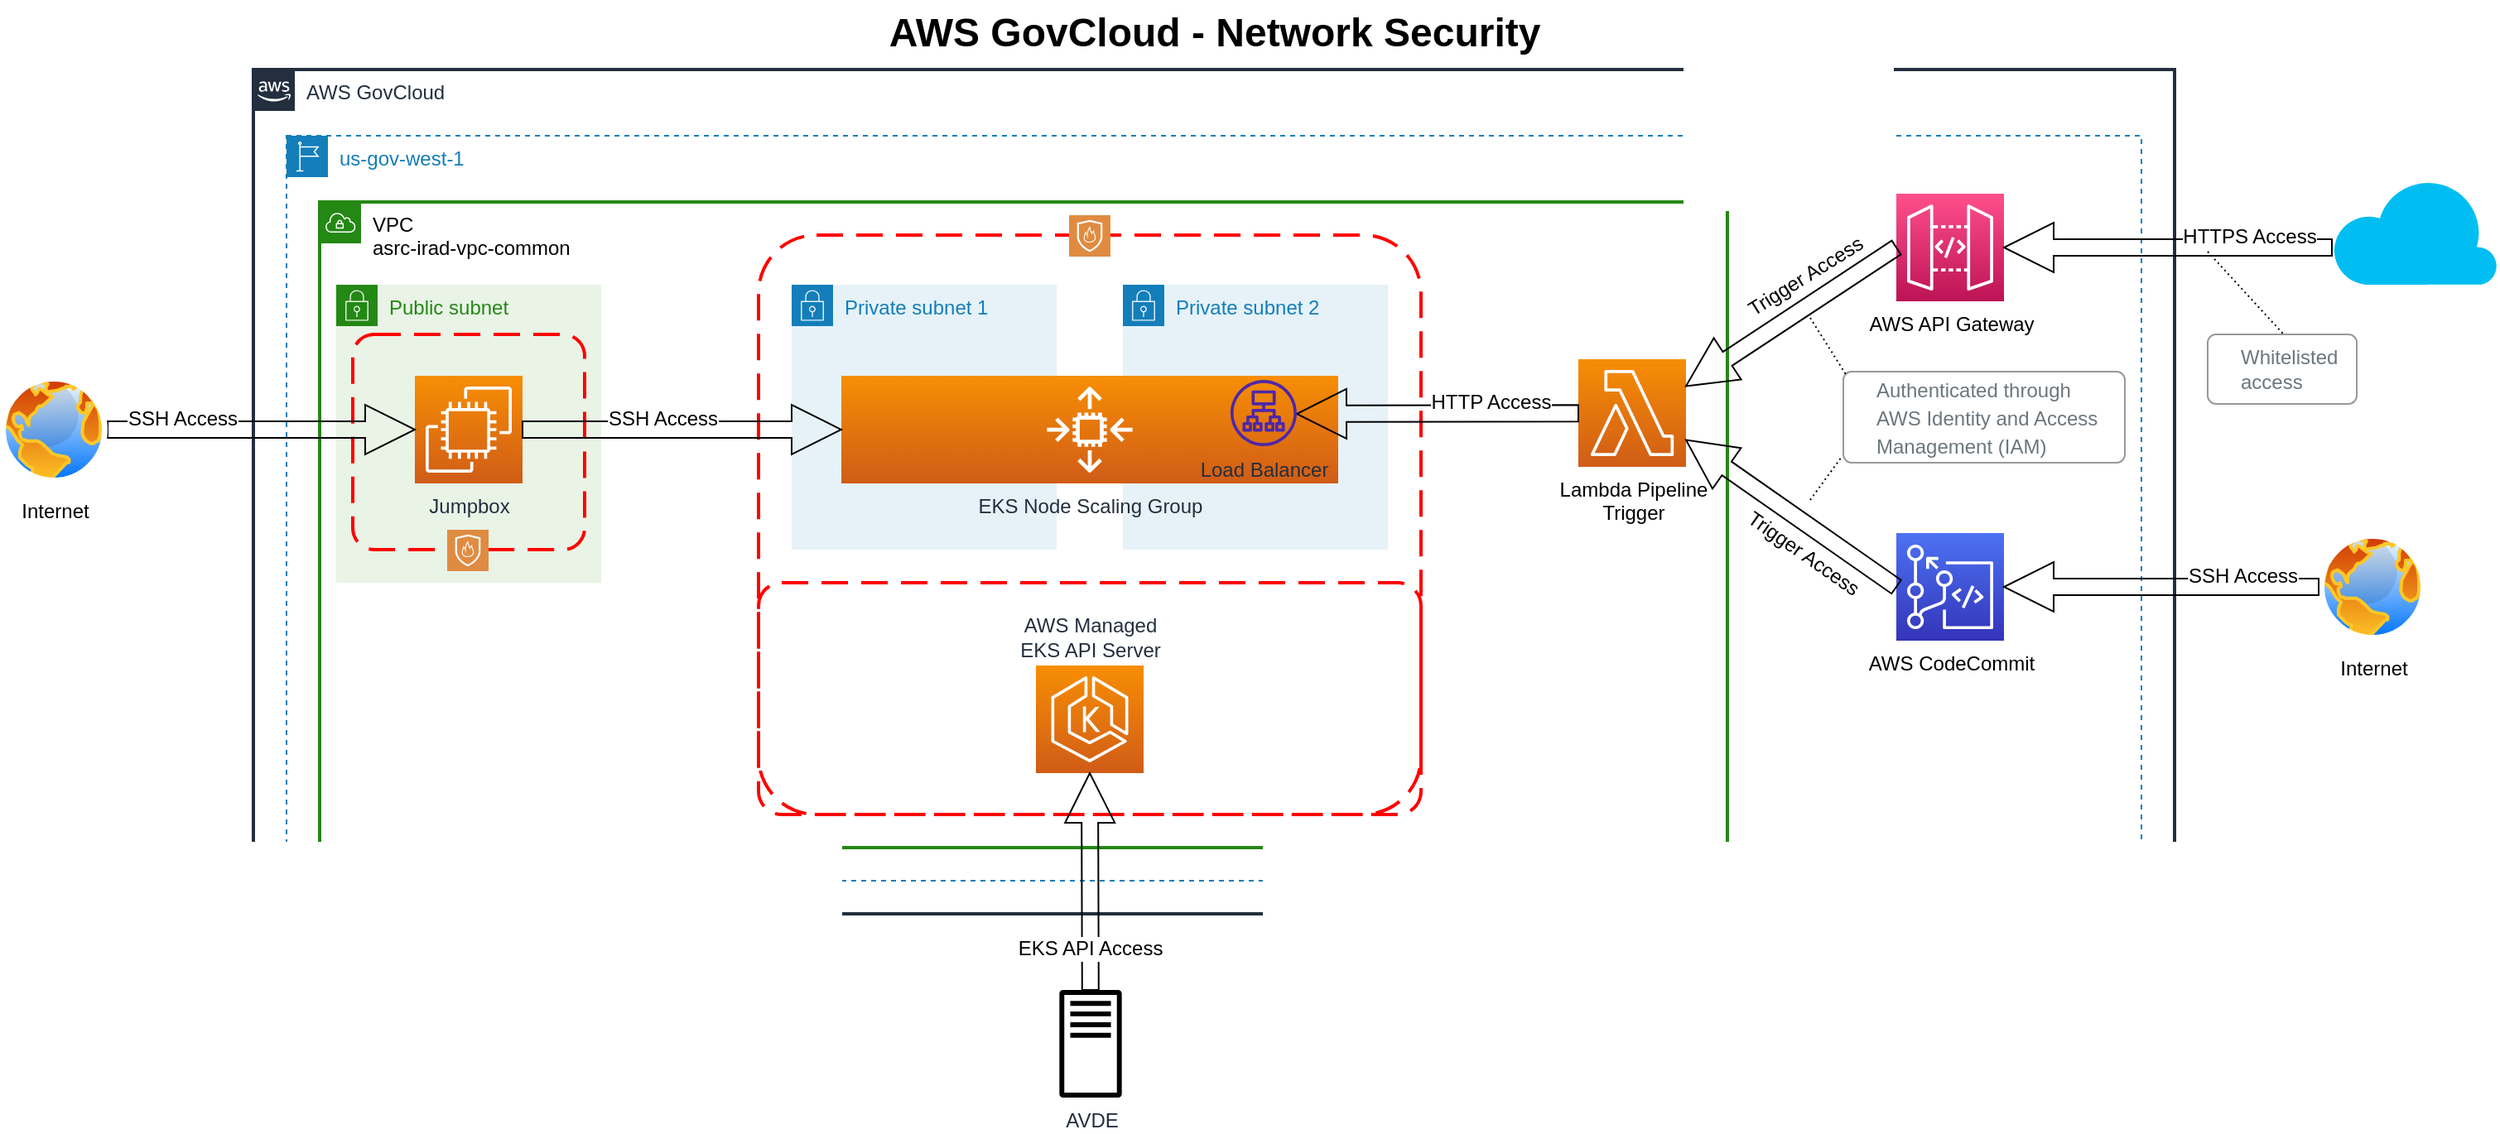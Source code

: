 <mxfile version="20.6.2" type="github">
  <diagram id="jajP4sxrEKpcrrhdu1mM" name="Page-1">
    <mxGraphModel dx="1422" dy="801" grid="1" gridSize="10" guides="1" tooltips="1" connect="1" arrows="1" fold="1" page="1" pageScale="1" pageWidth="850" pageHeight="1100" math="0" shadow="0">
      <root>
        <mxCell id="0" />
        <mxCell id="1" parent="0" />
        <mxCell id="FFeFcf7Lav184Xf4TCM_-8" value="" style="rounded=1;arcSize=10;dashed=1;strokeColor=#ff0000;fillColor=none;gradientColor=none;dashPattern=8 4;strokeWidth=2;" vertex="1" parent="1">
          <mxGeometry x="565" y="370" width="400" height="140" as="geometry" />
        </mxCell>
        <mxCell id="x7Ir8SC6QS6k_IUF8xQD-1" value="AWS GovCloud" style="points=[[0,0],[0.25,0],[0.5,0],[0.75,0],[1,0],[1,0.25],[1,0.5],[1,0.75],[1,1],[0.75,1],[0.5,1],[0.25,1],[0,1],[0,0.75],[0,0.5],[0,0.25]];outlineConnect=0;gradientColor=none;html=1;whiteSpace=wrap;fontSize=12;fontStyle=0;container=0;pointerEvents=0;collapsible=0;recursiveResize=0;shape=mxgraph.aws4.group;grIcon=mxgraph.aws4.group_aws_cloud_alt;strokeColor=#232F3E;fillColor=none;verticalAlign=top;align=left;spacingLeft=30;fontColor=#232F3E;dashed=0;strokeWidth=2;" parent="1" vertex="1">
          <mxGeometry x="260" y="60" width="1160" height="510" as="geometry" />
        </mxCell>
        <mxCell id="x7Ir8SC6QS6k_IUF8xQD-2" value="us-gov-west-1" style="points=[[0,0],[0.25,0],[0.5,0],[0.75,0],[1,0],[1,0.25],[1,0.5],[1,0.75],[1,1],[0.75,1],[0.5,1],[0.25,1],[0,1],[0,0.75],[0,0.5],[0,0.25]];outlineConnect=0;gradientColor=none;html=1;whiteSpace=wrap;fontSize=12;fontStyle=0;container=0;pointerEvents=0;collapsible=0;recursiveResize=0;shape=mxgraph.aws4.group;grIcon=mxgraph.aws4.group_region;strokeColor=#147EBA;fillColor=none;verticalAlign=top;align=left;spacingLeft=30;fontColor=#147EBA;dashed=1;" parent="1" vertex="1">
          <mxGeometry x="280" y="100" width="1120" height="450" as="geometry" />
        </mxCell>
        <mxCell id="x7Ir8SC6QS6k_IUF8xQD-6" value="VPC&lt;br&gt;asrc-irad-vpc-common" style="points=[[0,0],[0.25,0],[0.5,0],[0.75,0],[1,0],[1,0.25],[1,0.5],[1,0.75],[1,1],[0.75,1],[0.5,1],[0.25,1],[0,1],[0,0.75],[0,0.5],[0,0.25]];outlineConnect=0;gradientColor=none;html=1;whiteSpace=wrap;fontSize=12;fontStyle=0;container=0;pointerEvents=0;collapsible=0;recursiveResize=0;shape=mxgraph.aws4.group;grIcon=mxgraph.aws4.group_vpc;strokeColor=#248814;fillColor=none;verticalAlign=top;align=left;spacingLeft=30;fontColor=#000000;dashed=0;strokeWidth=2;" parent="1" vertex="1">
          <mxGeometry x="300" y="140" width="850" height="390" as="geometry" />
        </mxCell>
        <mxCell id="x7Ir8SC6QS6k_IUF8xQD-13" value="Public subnet" style="points=[[0,0],[0.25,0],[0.5,0],[0.75,0],[1,0],[1,0.25],[1,0.5],[1,0.75],[1,1],[0.75,1],[0.5,1],[0.25,1],[0,1],[0,0.75],[0,0.5],[0,0.25]];outlineConnect=0;gradientColor=none;html=1;whiteSpace=wrap;fontSize=12;fontStyle=0;container=0;pointerEvents=0;collapsible=0;recursiveResize=0;shape=mxgraph.aws4.group;grIcon=mxgraph.aws4.group_security_group;grStroke=0;strokeColor=#248814;fillColor=#E9F3E6;verticalAlign=top;align=left;spacingLeft=30;fontColor=#248814;dashed=0;strokeWidth=2;" parent="1" vertex="1">
          <mxGeometry x="310" y="190" width="160" height="180" as="geometry" />
        </mxCell>
        <mxCell id="x7Ir8SC6QS6k_IUF8xQD-14" value="Private subnet 1" style="points=[[0,0],[0.25,0],[0.5,0],[0.75,0],[1,0],[1,0.25],[1,0.5],[1,0.75],[1,1],[0.75,1],[0.5,1],[0.25,1],[0,1],[0,0.75],[0,0.5],[0,0.25]];outlineConnect=0;gradientColor=none;html=1;whiteSpace=wrap;fontSize=12;fontStyle=0;container=0;pointerEvents=0;collapsible=0;recursiveResize=0;shape=mxgraph.aws4.group;grIcon=mxgraph.aws4.group_security_group;grStroke=0;strokeColor=#147EBA;fillColor=#E6F2F8;verticalAlign=top;align=left;spacingLeft=30;fontColor=#147EBA;dashed=0;strokeWidth=2;" parent="1" vertex="1">
          <mxGeometry x="585" y="190" width="160" height="160" as="geometry" />
        </mxCell>
        <mxCell id="x7Ir8SC6QS6k_IUF8xQD-15" value="Private subnet 2" style="points=[[0,0],[0.25,0],[0.5,0],[0.75,0],[1,0],[1,0.25],[1,0.5],[1,0.75],[1,1],[0.75,1],[0.5,1],[0.25,1],[0,1],[0,0.75],[0,0.5],[0,0.25]];outlineConnect=0;gradientColor=none;html=1;whiteSpace=wrap;fontSize=12;fontStyle=0;container=0;pointerEvents=0;collapsible=0;recursiveResize=0;shape=mxgraph.aws4.group;grIcon=mxgraph.aws4.group_security_group;grStroke=0;strokeColor=#147EBA;fillColor=#E6F2F8;verticalAlign=top;align=left;spacingLeft=30;fontColor=#147EBA;dashed=0;strokeWidth=2;" parent="1" vertex="1">
          <mxGeometry x="785" y="190" width="160" height="160" as="geometry" />
        </mxCell>
        <mxCell id="FFeFcf7Lav184Xf4TCM_-9" value="" style="rounded=1;arcSize=10;dashed=1;strokeColor=#ff0000;fillColor=none;gradientColor=none;dashPattern=8 4;strokeWidth=2;" vertex="1" parent="1">
          <mxGeometry x="565" y="160" width="400" height="350" as="geometry" />
        </mxCell>
        <mxCell id="FFeFcf7Lav184Xf4TCM_-19" value="" style="rounded=1;arcSize=10;dashed=1;strokeColor=#ff0000;fillColor=none;gradientColor=none;dashPattern=8 4;strokeWidth=2;" vertex="1" parent="1">
          <mxGeometry x="320" y="220" width="140" height="130" as="geometry" />
        </mxCell>
        <mxCell id="x7Ir8SC6QS6k_IUF8xQD-16" value="Jumpbox" style="sketch=0;points=[[0,0,0],[0.25,0,0],[0.5,0,0],[0.75,0,0],[1,0,0],[0,1,0],[0.25,1,0],[0.5,1,0],[0.75,1,0],[1,1,0],[0,0.25,0],[0,0.5,0],[0,0.75,0],[1,0.25,0],[1,0.5,0],[1,0.75,0]];outlineConnect=0;fontColor=#232F3E;gradientColor=#F78E04;gradientDirection=north;fillColor=#D05C17;strokeColor=#ffffff;dashed=0;verticalLabelPosition=bottom;verticalAlign=top;align=center;html=1;fontSize=12;fontStyle=0;aspect=fixed;shape=mxgraph.aws4.resourceIcon;resIcon=mxgraph.aws4.ec2;strokeWidth=2;" parent="1" vertex="1">
          <mxGeometry x="357.5" y="245" width="65" height="65" as="geometry" />
        </mxCell>
        <mxCell id="FFeFcf7Lav184Xf4TCM_-1" value="EKS Node Scaling Group" style="sketch=0;points=[[0,0,0],[0.25,0,0],[0.5,0,0],[0.75,0,0],[1,0,0],[0,1,0],[0.25,1,0],[0.5,1,0],[0.75,1,0],[1,1,0],[0,0.25,0],[0,0.5,0],[0,0.75,0],[1,0.25,0],[1,0.5,0],[1,0.75,0]];outlineConnect=0;fontColor=#232F3E;gradientColor=#F78E04;gradientDirection=north;fillColor=#D05C17;strokeColor=#ffffff;dashed=0;verticalLabelPosition=bottom;verticalAlign=top;align=center;html=1;fontSize=12;fontStyle=0;shape=mxgraph.aws4.resourceIcon;resIcon=mxgraph.aws4.auto_scaling2;" vertex="1" parent="1">
          <mxGeometry x="615" y="245" width="300" height="65" as="geometry" />
        </mxCell>
        <mxCell id="FFeFcf7Lav184Xf4TCM_-2" value="AWS Managed&lt;br&gt;EKS API Server" style="sketch=0;points=[[0,0,0],[0.25,0,0],[0.5,0,0],[0.75,0,0],[1,0,0],[0,1,0],[0.25,1,0],[0.5,1,0],[0.75,1,0],[1,1,0],[0,0.25,0],[0,0.5,0],[0,0.75,0],[1,0.25,0],[1,0.5,0],[1,0.75,0]];outlineConnect=0;fontColor=#232F3E;gradientColor=#F78E04;gradientDirection=north;fillColor=#D05C17;strokeColor=#ffffff;dashed=0;verticalLabelPosition=top;verticalAlign=bottom;align=center;html=1;fontSize=12;fontStyle=0;aspect=fixed;shape=mxgraph.aws4.resourceIcon;resIcon=mxgraph.aws4.eks;strokeWidth=2;labelPosition=center;" vertex="1" parent="1">
          <mxGeometry x="732.5" y="420" width="65" height="65" as="geometry" />
        </mxCell>
        <mxCell id="FFeFcf7Lav184Xf4TCM_-4" value="Lambda Pipeline&lt;br&gt;Trigger" style="sketch=0;points=[[0,0,0],[0.25,0,0],[0.5,0,0],[0.75,0,0],[1,0,0],[0,1,0],[0.25,1,0],[0.5,1,0],[0.75,1,0],[1,1,0],[0,0.25,0],[0,0.5,0],[0,0.75,0],[1,0.25,0],[1,0.5,0],[1,0.75,0]];outlineConnect=0;fontColor=#000000;gradientColor=#F78E04;gradientDirection=north;fillColor=#D05C17;strokeColor=#ffffff;dashed=0;verticalLabelPosition=bottom;verticalAlign=top;align=center;html=1;fontSize=12;fontStyle=0;aspect=fixed;shape=mxgraph.aws4.resourceIcon;resIcon=mxgraph.aws4.lambda;" vertex="1" parent="1">
          <mxGeometry x="1060" y="235" width="65" height="65" as="geometry" />
        </mxCell>
        <mxCell id="FFeFcf7Lav184Xf4TCM_-7" value="AWS API Gateway" style="sketch=0;points=[[0,0,0],[0.25,0,0],[0.5,0,0],[0.75,0,0],[1,0,0],[0,1,0],[0.25,1,0],[0.5,1,0],[0.75,1,0],[1,1,0],[0,0.25,0],[0,0.5,0],[0,0.75,0],[1,0.25,0],[1,0.5,0],[1,0.75,0]];outlineConnect=0;fontColor=#000000;gradientColor=#FF4F8B;gradientDirection=north;fillColor=#BC1356;strokeColor=#ffffff;dashed=0;verticalLabelPosition=bottom;verticalAlign=top;align=center;html=1;fontSize=12;fontStyle=0;aspect=fixed;shape=mxgraph.aws4.resourceIcon;resIcon=mxgraph.aws4.api_gateway;" vertex="1" parent="1">
          <mxGeometry x="1252" y="135" width="65" height="65" as="geometry" />
        </mxCell>
        <mxCell id="FFeFcf7Lav184Xf4TCM_-13" value="" style="sketch=0;pointerEvents=1;shadow=0;dashed=0;html=1;strokeColor=none;fillColor=#DF8C42;labelPosition=center;verticalLabelPosition=bottom;verticalAlign=top;align=center;outlineConnect=0;shape=mxgraph.veeam2.firewall;aspect=fixed;" vertex="1" parent="1">
          <mxGeometry x="752.5" y="148" width="25" height="25" as="geometry" />
        </mxCell>
        <mxCell id="FFeFcf7Lav184Xf4TCM_-17" value="" style="edgeStyle=none;orthogonalLoop=1;jettySize=auto;html=1;rounded=0;shape=arrow;entryX=0;entryY=0.5;entryDx=0;entryDy=0;entryPerimeter=0;exitX=1;exitY=0.5;exitDx=0;exitDy=0;exitPerimeter=0;endSize=6;strokeWidth=1;targetPerimeterSpacing=0;" edge="1" parent="1" source="x7Ir8SC6QS6k_IUF8xQD-16" target="FFeFcf7Lav184Xf4TCM_-1">
          <mxGeometry width="80" relative="1" as="geometry">
            <mxPoint x="445" y="277" as="sourcePoint" />
            <mxPoint x="525" y="277" as="targetPoint" />
            <Array as="points" />
          </mxGeometry>
        </mxCell>
        <mxCell id="FFeFcf7Lav184Xf4TCM_-18" value="SSH Access" style="edgeLabel;html=1;align=center;verticalAlign=middle;resizable=0;points=[];fontSize=12;" vertex="1" connectable="0" parent="FFeFcf7Lav184Xf4TCM_-17">
          <mxGeometry x="-0.415" relative="1" as="geometry">
            <mxPoint x="28" y="-7" as="offset" />
          </mxGeometry>
        </mxCell>
        <mxCell id="FFeFcf7Lav184Xf4TCM_-20" value="" style="sketch=0;pointerEvents=1;shadow=0;dashed=0;html=1;strokeColor=none;fillColor=#DF8C42;labelPosition=center;verticalLabelPosition=bottom;verticalAlign=top;align=center;outlineConnect=0;shape=mxgraph.veeam2.firewall;aspect=fixed;" vertex="1" parent="1">
          <mxGeometry x="377" y="338" width="25" height="25" as="geometry" />
        </mxCell>
        <mxCell id="FFeFcf7Lav184Xf4TCM_-21" value="" style="edgeStyle=none;orthogonalLoop=1;jettySize=auto;html=1;rounded=0;shape=arrow;endSize=6;strokeWidth=1;targetPerimeterSpacing=0;exitX=1;exitY=0.5;exitDx=0;exitDy=0;" edge="1" parent="1" source="FFeFcf7Lav184Xf4TCM_-23" target="x7Ir8SC6QS6k_IUF8xQD-16">
          <mxGeometry width="80" relative="1" as="geometry">
            <mxPoint x="-11.25" y="570.5" as="sourcePoint" />
            <mxPoint x="195" y="270" as="targetPoint" />
            <Array as="points" />
          </mxGeometry>
        </mxCell>
        <mxCell id="FFeFcf7Lav184Xf4TCM_-22" value="SSH Access" style="edgeLabel;html=1;align=center;verticalAlign=middle;resizable=0;points=[];fontSize=12;" vertex="1" connectable="0" parent="FFeFcf7Lav184Xf4TCM_-21">
          <mxGeometry x="-0.82" relative="1" as="geometry">
            <mxPoint x="28" y="-7" as="offset" />
          </mxGeometry>
        </mxCell>
        <mxCell id="FFeFcf7Lav184Xf4TCM_-23" value="Internet" style="aspect=fixed;perimeter=ellipsePerimeter;html=1;align=center;shadow=0;dashed=0;spacingTop=3;image;image=img/lib/active_directory/internet_globe.svg;fontSize=12;" vertex="1" parent="1">
          <mxGeometry x="107" y="245" width="65" height="65" as="geometry" />
        </mxCell>
        <mxCell id="FFeFcf7Lav184Xf4TCM_-28" value="AVDE" style="sketch=0;outlineConnect=0;fontColor=#232F3E;gradientColor=none;fillColor=#000000;strokeColor=none;dashed=0;verticalLabelPosition=bottom;verticalAlign=top;align=center;html=1;fontSize=12;fontStyle=0;aspect=fixed;pointerEvents=1;shape=mxgraph.aws4.traditional_server;" vertex="1" parent="1">
          <mxGeometry x="733" y="616" width="65" height="65" as="geometry" />
        </mxCell>
        <mxCell id="FFeFcf7Lav184Xf4TCM_-29" value="" style="edgeStyle=none;orthogonalLoop=1;jettySize=auto;html=1;rounded=0;shape=arrow;entryX=0.5;entryY=1;entryDx=0;entryDy=0;entryPerimeter=0;endSize=6;strokeWidth=1;targetPerimeterSpacing=0;" edge="1" parent="1" source="FFeFcf7Lav184Xf4TCM_-28" target="FFeFcf7Lav184Xf4TCM_-2">
          <mxGeometry width="80" relative="1" as="geometry">
            <mxPoint x="377.5" y="740" as="sourcePoint" />
            <mxPoint x="615" y="740" as="targetPoint" />
            <Array as="points" />
          </mxGeometry>
        </mxCell>
        <mxCell id="FFeFcf7Lav184Xf4TCM_-30" value="EKS API Access" style="edgeLabel;html=1;align=center;verticalAlign=middle;resizable=0;points=[];fontSize=12;" vertex="1" connectable="0" parent="FFeFcf7Lav184Xf4TCM_-29">
          <mxGeometry relative="1" as="geometry">
            <mxPoint y="40" as="offset" />
          </mxGeometry>
        </mxCell>
        <mxCell id="FFeFcf7Lav184Xf4TCM_-34" value="" style="edgeStyle=none;orthogonalLoop=1;jettySize=auto;html=1;rounded=0;shape=arrow;endSize=6;strokeWidth=1;targetPerimeterSpacing=0;" edge="1" parent="1" source="FFeFcf7Lav184Xf4TCM_-4">
          <mxGeometry width="80" relative="1" as="geometry">
            <mxPoint x="1080" y="439.5" as="sourcePoint" />
            <mxPoint x="890" y="268" as="targetPoint" />
            <Array as="points" />
          </mxGeometry>
        </mxCell>
        <mxCell id="FFeFcf7Lav184Xf4TCM_-35" value="HTTP Access" style="edgeLabel;html=1;align=center;verticalAlign=middle;resizable=0;points=[];fontSize=12;" vertex="1" connectable="0" parent="FFeFcf7Lav184Xf4TCM_-34">
          <mxGeometry x="-0.8" relative="1" as="geometry">
            <mxPoint x="-36" y="-7" as="offset" />
          </mxGeometry>
        </mxCell>
        <mxCell id="FFeFcf7Lav184Xf4TCM_-33" value="Load Balancer" style="sketch=0;outlineConnect=0;fontColor=#232F3E;gradientColor=none;fillColor=#4D27AA;strokeColor=none;dashed=0;verticalLabelPosition=bottom;verticalAlign=top;align=center;html=1;fontSize=12;fontStyle=0;aspect=fixed;pointerEvents=1;shape=mxgraph.aws4.application_load_balancer;" vertex="1" parent="1">
          <mxGeometry x="850" y="247.5" width="40" height="40" as="geometry" />
        </mxCell>
        <mxCell id="FFeFcf7Lav184Xf4TCM_-36" value="" style="edgeStyle=none;orthogonalLoop=1;jettySize=auto;html=1;rounded=0;shape=arrow;endSize=6;strokeWidth=1;targetPerimeterSpacing=0;entryX=1;entryY=0.25;entryDx=0;entryDy=0;entryPerimeter=0;exitX=0;exitY=0.5;exitDx=0;exitDy=0;exitPerimeter=0;" edge="1" parent="1" source="FFeFcf7Lav184Xf4TCM_-7" target="FFeFcf7Lav184Xf4TCM_-4">
          <mxGeometry width="80" relative="1" as="geometry">
            <mxPoint x="1070" y="277.58" as="sourcePoint" />
            <mxPoint x="900" y="278" as="targetPoint" />
            <Array as="points" />
          </mxGeometry>
        </mxCell>
        <mxCell id="FFeFcf7Lav184Xf4TCM_-37" value="Trigger Access" style="edgeLabel;html=1;align=center;verticalAlign=middle;resizable=0;points=[];fontSize=12;rotation=328;" vertex="1" connectable="0" parent="FFeFcf7Lav184Xf4TCM_-36">
          <mxGeometry x="-0.7" relative="1" as="geometry">
            <mxPoint x="-36" y="5" as="offset" />
          </mxGeometry>
        </mxCell>
        <mxCell id="FFeFcf7Lav184Xf4TCM_-40" value="" style="verticalLabelPosition=bottom;html=1;verticalAlign=top;align=center;strokeColor=none;fillColor=#00BEF2;shape=mxgraph.azure.cloud;fontSize=12;aspect=fixed;" vertex="1" parent="1">
          <mxGeometry x="1515" y="125" width="100.05" height="65" as="geometry" />
        </mxCell>
        <mxCell id="FFeFcf7Lav184Xf4TCM_-41" value="" style="edgeStyle=none;orthogonalLoop=1;jettySize=auto;html=1;rounded=0;shape=arrow;endSize=6;strokeWidth=1;targetPerimeterSpacing=0;exitX=0;exitY=0.654;exitDx=0;exitDy=0;exitPerimeter=0;entryX=1;entryY=0.5;entryDx=0;entryDy=0;entryPerimeter=0;" edge="1" parent="1" source="FFeFcf7Lav184Xf4TCM_-40" target="FFeFcf7Lav184Xf4TCM_-7">
          <mxGeometry width="80" relative="1" as="geometry">
            <mxPoint x="1354" y="420" as="sourcePoint" />
            <mxPoint x="1180" y="420" as="targetPoint" />
            <Array as="points" />
          </mxGeometry>
        </mxCell>
        <mxCell id="FFeFcf7Lav184Xf4TCM_-42" value="HTTPS Access" style="edgeLabel;html=1;align=center;verticalAlign=middle;resizable=0;points=[];fontSize=12;" vertex="1" connectable="0" parent="FFeFcf7Lav184Xf4TCM_-41">
          <mxGeometry x="-0.86" relative="1" as="geometry">
            <mxPoint x="-36" y="-7" as="offset" />
          </mxGeometry>
        </mxCell>
        <mxCell id="FFeFcf7Lav184Xf4TCM_-43" value="&lt;font style=&quot;font-size: 12px;&quot;&gt;Authenticated through AWS Identity and Access Management (IAM)&lt;/font&gt;" style="html=1;shadow=0;dashed=0;shape=mxgraph.bootstrap.rrect;rSize=5;strokeColor=#999999;strokeWidth=1;fillColor=#FFFFFF;fontColor=#6C767D;whiteSpace=wrap;align=left;verticalAlign=middle;spacingLeft=10;fontSize=14;spacing=10;" vertex="1" parent="1">
          <mxGeometry x="1220" y="242.5" width="170" height="55" as="geometry" />
        </mxCell>
        <mxCell id="FFeFcf7Lav184Xf4TCM_-45" value="Whitelisted access" style="html=1;shadow=0;dashed=0;shape=mxgraph.bootstrap.rrect;rSize=5;strokeColor=#999999;strokeWidth=1;fillColor=#FFFFFF;fontColor=#6C767D;whiteSpace=wrap;align=left;verticalAlign=middle;spacingLeft=10;fontSize=12;spacing=10;" vertex="1" parent="1">
          <mxGeometry x="1440" y="220" width="90" height="42" as="geometry" />
        </mxCell>
        <mxCell id="FFeFcf7Lav184Xf4TCM_-46" value="" style="edgeStyle=none;orthogonalLoop=1;jettySize=auto;html=1;rounded=0;startArrow=none;startFill=0;endArrow=none;endFill=0;dashed=1;dashPattern=1 2;entryX=0.51;entryY=0;entryDx=0;entryDy=0;entryPerimeter=0;" edge="1" parent="1" target="FFeFcf7Lav184Xf4TCM_-45">
          <mxGeometry width="80" relative="1" as="geometry">
            <mxPoint x="1440" y="170" as="sourcePoint" />
            <mxPoint x="1507.5" y="518" as="targetPoint" />
            <Array as="points" />
          </mxGeometry>
        </mxCell>
        <mxCell id="FFeFcf7Lav184Xf4TCM_-47" value="AWS CodeCommit" style="sketch=0;points=[[0,0,0],[0.25,0,0],[0.5,0,0],[0.75,0,0],[1,0,0],[0,1,0],[0.25,1,0],[0.5,1,0],[0.75,1,0],[1,1,0],[0,0.25,0],[0,0.5,0],[0,0.75,0],[1,0.25,0],[1,0.5,0],[1,0.75,0]];outlineConnect=0;fontColor=#000000;gradientColor=#4D72F3;gradientDirection=north;fillColor=#3334B9;strokeColor=#ffffff;dashed=0;verticalLabelPosition=bottom;verticalAlign=top;align=center;html=1;fontSize=12;fontStyle=0;aspect=fixed;shape=mxgraph.aws4.resourceIcon;resIcon=mxgraph.aws4.codecommit;" vertex="1" parent="1">
          <mxGeometry x="1252" y="340" width="65" height="65" as="geometry" />
        </mxCell>
        <mxCell id="FFeFcf7Lav184Xf4TCM_-48" value="" style="edgeStyle=none;orthogonalLoop=1;jettySize=auto;html=1;rounded=0;shape=arrow;endSize=6;strokeWidth=1;targetPerimeterSpacing=0;entryX=1;entryY=0.75;entryDx=0;entryDy=0;entryPerimeter=0;exitX=0;exitY=0.5;exitDx=0;exitDy=0;exitPerimeter=0;" edge="1" parent="1" source="FFeFcf7Lav184Xf4TCM_-47" target="FFeFcf7Lav184Xf4TCM_-4">
          <mxGeometry width="80" relative="1" as="geometry">
            <mxPoint x="1262" y="190.5" as="sourcePoint" />
            <mxPoint x="1135" y="261.25" as="targetPoint" />
            <Array as="points" />
          </mxGeometry>
        </mxCell>
        <mxCell id="FFeFcf7Lav184Xf4TCM_-49" value="Trigger Access" style="edgeLabel;html=1;align=center;verticalAlign=middle;resizable=0;points=[];fontSize=12;rotation=35;" vertex="1" connectable="0" parent="FFeFcf7Lav184Xf4TCM_-48">
          <mxGeometry x="-0.68" relative="1" as="geometry">
            <mxPoint x="-36" y="-7" as="offset" />
          </mxGeometry>
        </mxCell>
        <mxCell id="FFeFcf7Lav184Xf4TCM_-50" value="" style="edgeStyle=none;orthogonalLoop=1;jettySize=auto;html=1;rounded=0;startArrow=none;startFill=0;endArrow=none;endFill=0;dashed=1;dashPattern=1 2;entryX=0.012;entryY=0.045;entryDx=0;entryDy=0;entryPerimeter=0;" edge="1" parent="1" target="FFeFcf7Lav184Xf4TCM_-43">
          <mxGeometry width="80" relative="1" as="geometry">
            <mxPoint x="1200" y="210" as="sourcePoint" />
            <mxPoint x="1215.9" y="315.5" as="targetPoint" />
            <Array as="points" />
          </mxGeometry>
        </mxCell>
        <mxCell id="FFeFcf7Lav184Xf4TCM_-51" value="" style="edgeStyle=none;orthogonalLoop=1;jettySize=auto;html=1;rounded=0;startArrow=none;startFill=0;endArrow=none;endFill=0;dashed=1;dashPattern=1 2;entryX=-0.006;entryY=0.936;entryDx=0;entryDy=0;entryPerimeter=0;" edge="1" parent="1" target="FFeFcf7Lav184Xf4TCM_-43">
          <mxGeometry width="80" relative="1" as="geometry">
            <mxPoint x="1200" y="320" as="sourcePoint" />
            <mxPoint x="1232.04" y="254.975" as="targetPoint" />
            <Array as="points" />
          </mxGeometry>
        </mxCell>
        <mxCell id="FFeFcf7Lav184Xf4TCM_-52" value="Internet" style="aspect=fixed;perimeter=ellipsePerimeter;html=1;align=center;shadow=0;dashed=0;spacingTop=3;image;image=img/lib/active_directory/internet_globe.svg;fontSize=12;" vertex="1" parent="1">
          <mxGeometry x="1507" y="340" width="65" height="65" as="geometry" />
        </mxCell>
        <mxCell id="FFeFcf7Lav184Xf4TCM_-53" value="" style="edgeStyle=none;orthogonalLoop=1;jettySize=auto;html=1;rounded=0;shape=arrow;endSize=6;strokeWidth=1;targetPerimeterSpacing=0;exitX=0;exitY=0.5;exitDx=0;exitDy=0;entryX=1;entryY=0.5;entryDx=0;entryDy=0;entryPerimeter=0;" edge="1" parent="1" source="FFeFcf7Lav184Xf4TCM_-52" target="FFeFcf7Lav184Xf4TCM_-47">
          <mxGeometry width="80" relative="1" as="geometry">
            <mxPoint x="1270" y="640" as="sourcePoint" />
            <mxPoint x="1477.5" y="640" as="targetPoint" />
            <Array as="points" />
          </mxGeometry>
        </mxCell>
        <mxCell id="FFeFcf7Lav184Xf4TCM_-54" value="SSH Access" style="edgeLabel;html=1;align=center;verticalAlign=middle;resizable=0;points=[];fontSize=12;" vertex="1" connectable="0" parent="FFeFcf7Lav184Xf4TCM_-53">
          <mxGeometry x="-0.22" relative="1" as="geometry">
            <mxPoint x="28" y="-7" as="offset" />
          </mxGeometry>
        </mxCell>
        <mxCell id="FFeFcf7Lav184Xf4TCM_-55" value="AWS GovCloud - Network Security" style="text;strokeColor=none;fillColor=none;html=1;fontSize=24;fontStyle=1;verticalAlign=middle;align=center;fontColor=#000000;" vertex="1" parent="1">
          <mxGeometry x="260" y="18" width="1160" height="40" as="geometry" />
        </mxCell>
      </root>
    </mxGraphModel>
  </diagram>
</mxfile>

